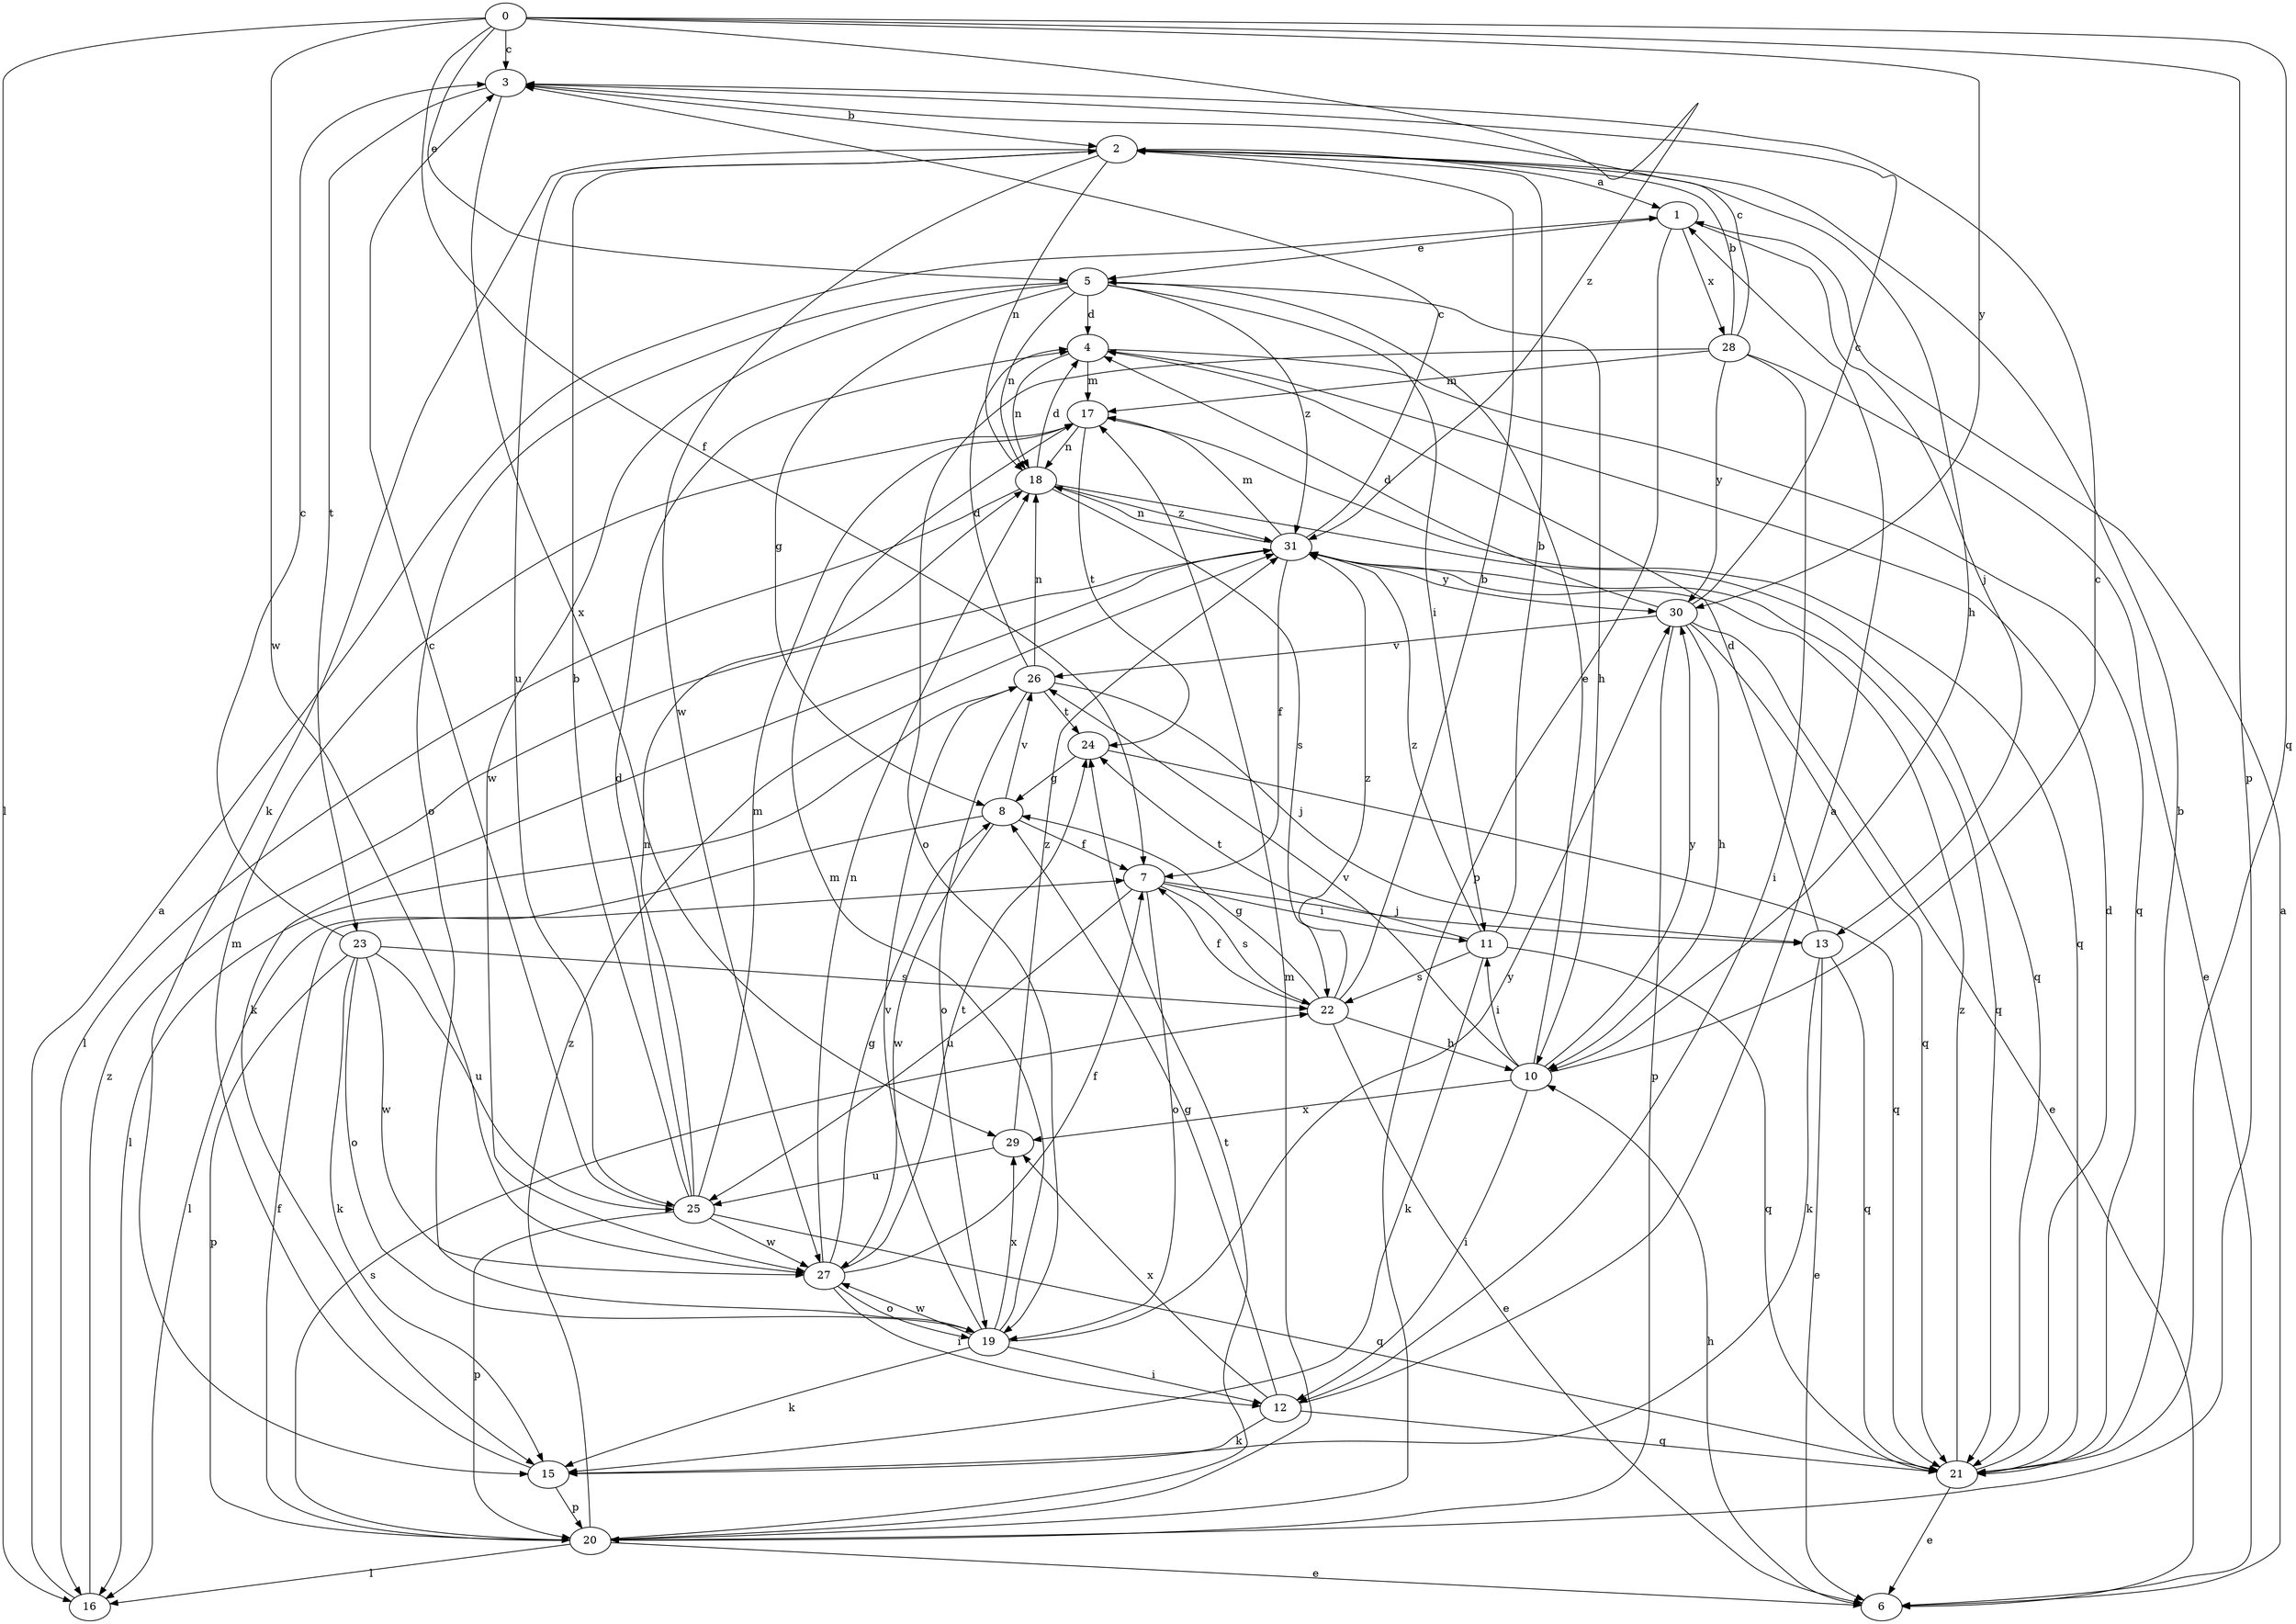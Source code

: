 strict digraph  {
0;
1;
2;
3;
4;
5;
6;
7;
8;
10;
11;
12;
13;
15;
16;
17;
18;
19;
20;
21;
22;
23;
24;
25;
26;
27;
28;
29;
30;
31;
0 -> 3  [label=c];
0 -> 5  [label=e];
0 -> 7  [label=f];
0 -> 16  [label=l];
0 -> 20  [label=p];
0 -> 21  [label=q];
0 -> 27  [label=w];
0 -> 30  [label=y];
0 -> 31  [label=z];
1 -> 5  [label=e];
1 -> 13  [label=j];
1 -> 20  [label=p];
1 -> 28  [label=x];
2 -> 1  [label=a];
2 -> 10  [label=h];
2 -> 15  [label=k];
2 -> 18  [label=n];
2 -> 25  [label=u];
2 -> 27  [label=w];
3 -> 2  [label=b];
3 -> 23  [label=t];
3 -> 29  [label=x];
4 -> 17  [label=m];
4 -> 18  [label=n];
4 -> 21  [label=q];
5 -> 4  [label=d];
5 -> 8  [label=g];
5 -> 10  [label=h];
5 -> 11  [label=i];
5 -> 18  [label=n];
5 -> 19  [label=o];
5 -> 27  [label=w];
5 -> 31  [label=z];
6 -> 1  [label=a];
6 -> 10  [label=h];
7 -> 11  [label=i];
7 -> 13  [label=j];
7 -> 19  [label=o];
7 -> 22  [label=s];
7 -> 25  [label=u];
8 -> 7  [label=f];
8 -> 16  [label=l];
8 -> 26  [label=v];
8 -> 27  [label=w];
10 -> 3  [label=c];
10 -> 5  [label=e];
10 -> 11  [label=i];
10 -> 12  [label=i];
10 -> 26  [label=v];
10 -> 29  [label=x];
10 -> 30  [label=y];
11 -> 2  [label=b];
11 -> 15  [label=k];
11 -> 21  [label=q];
11 -> 22  [label=s];
11 -> 24  [label=t];
11 -> 31  [label=z];
12 -> 1  [label=a];
12 -> 8  [label=g];
12 -> 15  [label=k];
12 -> 21  [label=q];
12 -> 29  [label=x];
13 -> 4  [label=d];
13 -> 6  [label=e];
13 -> 15  [label=k];
13 -> 21  [label=q];
15 -> 17  [label=m];
15 -> 20  [label=p];
16 -> 1  [label=a];
16 -> 31  [label=z];
17 -> 18  [label=n];
17 -> 21  [label=q];
17 -> 24  [label=t];
18 -> 4  [label=d];
18 -> 16  [label=l];
18 -> 21  [label=q];
18 -> 22  [label=s];
18 -> 31  [label=z];
19 -> 12  [label=i];
19 -> 15  [label=k];
19 -> 17  [label=m];
19 -> 26  [label=v];
19 -> 27  [label=w];
19 -> 29  [label=x];
19 -> 30  [label=y];
20 -> 6  [label=e];
20 -> 7  [label=f];
20 -> 16  [label=l];
20 -> 17  [label=m];
20 -> 22  [label=s];
20 -> 24  [label=t];
20 -> 31  [label=z];
21 -> 2  [label=b];
21 -> 4  [label=d];
21 -> 6  [label=e];
21 -> 31  [label=z];
22 -> 2  [label=b];
22 -> 6  [label=e];
22 -> 7  [label=f];
22 -> 8  [label=g];
22 -> 10  [label=h];
22 -> 31  [label=z];
23 -> 3  [label=c];
23 -> 15  [label=k];
23 -> 19  [label=o];
23 -> 20  [label=p];
23 -> 22  [label=s];
23 -> 25  [label=u];
23 -> 27  [label=w];
24 -> 8  [label=g];
24 -> 21  [label=q];
25 -> 2  [label=b];
25 -> 3  [label=c];
25 -> 4  [label=d];
25 -> 17  [label=m];
25 -> 18  [label=n];
25 -> 20  [label=p];
25 -> 21  [label=q];
25 -> 27  [label=w];
26 -> 4  [label=d];
26 -> 13  [label=j];
26 -> 16  [label=l];
26 -> 18  [label=n];
26 -> 19  [label=o];
26 -> 24  [label=t];
27 -> 7  [label=f];
27 -> 8  [label=g];
27 -> 12  [label=i];
27 -> 18  [label=n];
27 -> 19  [label=o];
27 -> 24  [label=t];
28 -> 2  [label=b];
28 -> 3  [label=c];
28 -> 6  [label=e];
28 -> 12  [label=i];
28 -> 17  [label=m];
28 -> 19  [label=o];
28 -> 30  [label=y];
29 -> 25  [label=u];
29 -> 31  [label=z];
30 -> 3  [label=c];
30 -> 4  [label=d];
30 -> 6  [label=e];
30 -> 10  [label=h];
30 -> 20  [label=p];
30 -> 21  [label=q];
30 -> 26  [label=v];
31 -> 3  [label=c];
31 -> 7  [label=f];
31 -> 15  [label=k];
31 -> 17  [label=m];
31 -> 18  [label=n];
31 -> 21  [label=q];
31 -> 30  [label=y];
}

